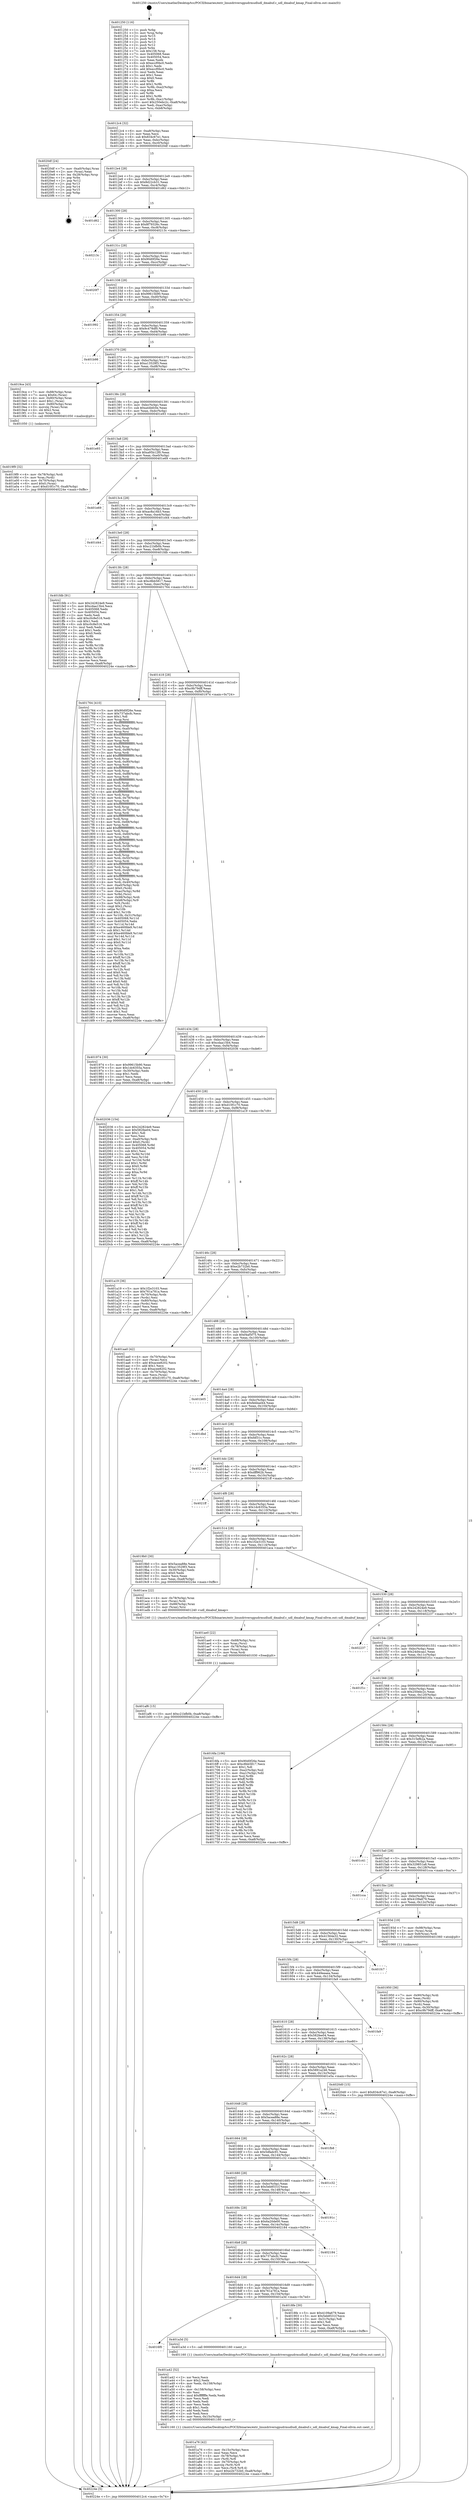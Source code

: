 digraph "0x401250" {
  label = "0x401250 (/mnt/c/Users/mathe/Desktop/tcc/POCII/binaries/extr_linuxdriversgpudrmudludl_dmabuf.c_udl_dmabuf_kmap_Final-ollvm.out::main(0))"
  labelloc = "t"
  node[shape=record]

  Entry [label="",width=0.3,height=0.3,shape=circle,fillcolor=black,style=filled]
  "0x4012c4" [label="{
     0x4012c4 [32]\l
     | [instrs]\l
     &nbsp;&nbsp;0x4012c4 \<+6\>: mov -0xa8(%rbp),%eax\l
     &nbsp;&nbsp;0x4012ca \<+2\>: mov %eax,%ecx\l
     &nbsp;&nbsp;0x4012cc \<+6\>: sub $0x834c67e1,%ecx\l
     &nbsp;&nbsp;0x4012d2 \<+6\>: mov %eax,-0xbc(%rbp)\l
     &nbsp;&nbsp;0x4012d8 \<+6\>: mov %ecx,-0xc0(%rbp)\l
     &nbsp;&nbsp;0x4012de \<+6\>: je 00000000004020df \<main+0xe8f\>\l
  }"]
  "0x4020df" [label="{
     0x4020df [24]\l
     | [instrs]\l
     &nbsp;&nbsp;0x4020df \<+7\>: mov -0xa0(%rbp),%rax\l
     &nbsp;&nbsp;0x4020e6 \<+2\>: mov (%rax),%eax\l
     &nbsp;&nbsp;0x4020e8 \<+4\>: lea -0x28(%rbp),%rsp\l
     &nbsp;&nbsp;0x4020ec \<+1\>: pop %rbx\l
     &nbsp;&nbsp;0x4020ed \<+2\>: pop %r12\l
     &nbsp;&nbsp;0x4020ef \<+2\>: pop %r13\l
     &nbsp;&nbsp;0x4020f1 \<+2\>: pop %r14\l
     &nbsp;&nbsp;0x4020f3 \<+2\>: pop %r15\l
     &nbsp;&nbsp;0x4020f5 \<+1\>: pop %rbp\l
     &nbsp;&nbsp;0x4020f6 \<+1\>: ret\l
  }"]
  "0x4012e4" [label="{
     0x4012e4 [28]\l
     | [instrs]\l
     &nbsp;&nbsp;0x4012e4 \<+5\>: jmp 00000000004012e9 \<main+0x99\>\l
     &nbsp;&nbsp;0x4012e9 \<+6\>: mov -0xbc(%rbp),%eax\l
     &nbsp;&nbsp;0x4012ef \<+5\>: sub $0x8d22cb31,%eax\l
     &nbsp;&nbsp;0x4012f4 \<+6\>: mov %eax,-0xc4(%rbp)\l
     &nbsp;&nbsp;0x4012fa \<+6\>: je 0000000000401d62 \<main+0xb12\>\l
  }"]
  Exit [label="",width=0.3,height=0.3,shape=circle,fillcolor=black,style=filled,peripheries=2]
  "0x401d62" [label="{
     0x401d62\l
  }", style=dashed]
  "0x401300" [label="{
     0x401300 [28]\l
     | [instrs]\l
     &nbsp;&nbsp;0x401300 \<+5\>: jmp 0000000000401305 \<main+0xb5\>\l
     &nbsp;&nbsp;0x401305 \<+6\>: mov -0xbc(%rbp),%eax\l
     &nbsp;&nbsp;0x40130b \<+5\>: sub $0x8f79326c,%eax\l
     &nbsp;&nbsp;0x401310 \<+6\>: mov %eax,-0xc8(%rbp)\l
     &nbsp;&nbsp;0x401316 \<+6\>: je 000000000040213c \<main+0xeec\>\l
  }"]
  "0x401af6" [label="{
     0x401af6 [15]\l
     | [instrs]\l
     &nbsp;&nbsp;0x401af6 \<+10\>: movl $0xc21bfb0b,-0xa8(%rbp)\l
     &nbsp;&nbsp;0x401b00 \<+5\>: jmp 000000000040224e \<main+0xffe\>\l
  }"]
  "0x40213c" [label="{
     0x40213c\l
  }", style=dashed]
  "0x40131c" [label="{
     0x40131c [28]\l
     | [instrs]\l
     &nbsp;&nbsp;0x40131c \<+5\>: jmp 0000000000401321 \<main+0xd1\>\l
     &nbsp;&nbsp;0x401321 \<+6\>: mov -0xbc(%rbp),%eax\l
     &nbsp;&nbsp;0x401327 \<+5\>: sub $0x90d0f26e,%eax\l
     &nbsp;&nbsp;0x40132c \<+6\>: mov %eax,-0xcc(%rbp)\l
     &nbsp;&nbsp;0x401332 \<+6\>: je 00000000004020f7 \<main+0xea7\>\l
  }"]
  "0x401ae0" [label="{
     0x401ae0 [22]\l
     | [instrs]\l
     &nbsp;&nbsp;0x401ae0 \<+4\>: mov -0x68(%rbp),%rsi\l
     &nbsp;&nbsp;0x401ae4 \<+3\>: mov %rax,(%rsi)\l
     &nbsp;&nbsp;0x401ae7 \<+4\>: mov -0x78(%rbp),%rax\l
     &nbsp;&nbsp;0x401aeb \<+3\>: mov (%rax),%rax\l
     &nbsp;&nbsp;0x401aee \<+3\>: mov %rax,%rdi\l
     &nbsp;&nbsp;0x401af1 \<+5\>: call 0000000000401030 \<free@plt\>\l
     | [calls]\l
     &nbsp;&nbsp;0x401030 \{1\} (unknown)\l
  }"]
  "0x4020f7" [label="{
     0x4020f7\l
  }", style=dashed]
  "0x401338" [label="{
     0x401338 [28]\l
     | [instrs]\l
     &nbsp;&nbsp;0x401338 \<+5\>: jmp 000000000040133d \<main+0xed\>\l
     &nbsp;&nbsp;0x40133d \<+6\>: mov -0xbc(%rbp),%eax\l
     &nbsp;&nbsp;0x401343 \<+5\>: sub $0x99615b90,%eax\l
     &nbsp;&nbsp;0x401348 \<+6\>: mov %eax,-0xd0(%rbp)\l
     &nbsp;&nbsp;0x40134e \<+6\>: je 0000000000401992 \<main+0x742\>\l
  }"]
  "0x401a76" [label="{
     0x401a76 [42]\l
     | [instrs]\l
     &nbsp;&nbsp;0x401a76 \<+6\>: mov -0x15c(%rbp),%ecx\l
     &nbsp;&nbsp;0x401a7c \<+3\>: imul %eax,%ecx\l
     &nbsp;&nbsp;0x401a7f \<+4\>: mov -0x78(%rbp),%r8\l
     &nbsp;&nbsp;0x401a83 \<+3\>: mov (%r8),%r8\l
     &nbsp;&nbsp;0x401a86 \<+4\>: mov -0x70(%rbp),%r9\l
     &nbsp;&nbsp;0x401a8a \<+3\>: movslq (%r9),%r9\l
     &nbsp;&nbsp;0x401a8d \<+4\>: mov %ecx,(%r8,%r9,4)\l
     &nbsp;&nbsp;0x401a91 \<+10\>: movl $0xe2b732b0,-0xa8(%rbp)\l
     &nbsp;&nbsp;0x401a9b \<+5\>: jmp 000000000040224e \<main+0xffe\>\l
  }"]
  "0x401992" [label="{
     0x401992\l
  }", style=dashed]
  "0x401354" [label="{
     0x401354 [28]\l
     | [instrs]\l
     &nbsp;&nbsp;0x401354 \<+5\>: jmp 0000000000401359 \<main+0x109\>\l
     &nbsp;&nbsp;0x401359 \<+6\>: mov -0xbc(%rbp),%eax\l
     &nbsp;&nbsp;0x40135f \<+5\>: sub $0x9c478df0,%eax\l
     &nbsp;&nbsp;0x401364 \<+6\>: mov %eax,-0xd4(%rbp)\l
     &nbsp;&nbsp;0x40136a \<+6\>: je 0000000000401b98 \<main+0x948\>\l
  }"]
  "0x401a42" [label="{
     0x401a42 [52]\l
     | [instrs]\l
     &nbsp;&nbsp;0x401a42 \<+2\>: xor %ecx,%ecx\l
     &nbsp;&nbsp;0x401a44 \<+5\>: mov $0x2,%edx\l
     &nbsp;&nbsp;0x401a49 \<+6\>: mov %edx,-0x158(%rbp)\l
     &nbsp;&nbsp;0x401a4f \<+1\>: cltd\l
     &nbsp;&nbsp;0x401a50 \<+6\>: mov -0x158(%rbp),%esi\l
     &nbsp;&nbsp;0x401a56 \<+2\>: idiv %esi\l
     &nbsp;&nbsp;0x401a58 \<+6\>: imul $0xfffffffe,%edx,%edx\l
     &nbsp;&nbsp;0x401a5e \<+2\>: mov %ecx,%edi\l
     &nbsp;&nbsp;0x401a60 \<+2\>: sub %edx,%edi\l
     &nbsp;&nbsp;0x401a62 \<+2\>: mov %ecx,%edx\l
     &nbsp;&nbsp;0x401a64 \<+3\>: sub $0x1,%edx\l
     &nbsp;&nbsp;0x401a67 \<+2\>: add %edx,%edi\l
     &nbsp;&nbsp;0x401a69 \<+2\>: sub %edi,%ecx\l
     &nbsp;&nbsp;0x401a6b \<+6\>: mov %ecx,-0x15c(%rbp)\l
     &nbsp;&nbsp;0x401a71 \<+5\>: call 0000000000401160 \<next_i\>\l
     | [calls]\l
     &nbsp;&nbsp;0x401160 \{1\} (/mnt/c/Users/mathe/Desktop/tcc/POCII/binaries/extr_linuxdriversgpudrmudludl_dmabuf.c_udl_dmabuf_kmap_Final-ollvm.out::next_i)\l
  }"]
  "0x401b98" [label="{
     0x401b98\l
  }", style=dashed]
  "0x401370" [label="{
     0x401370 [28]\l
     | [instrs]\l
     &nbsp;&nbsp;0x401370 \<+5\>: jmp 0000000000401375 \<main+0x125\>\l
     &nbsp;&nbsp;0x401375 \<+6\>: mov -0xbc(%rbp),%eax\l
     &nbsp;&nbsp;0x40137b \<+5\>: sub $0xa13529f3,%eax\l
     &nbsp;&nbsp;0x401380 \<+6\>: mov %eax,-0xd8(%rbp)\l
     &nbsp;&nbsp;0x401386 \<+6\>: je 00000000004019ce \<main+0x77e\>\l
  }"]
  "0x4016f0" [label="{
     0x4016f0\l
  }", style=dashed]
  "0x4019ce" [label="{
     0x4019ce [43]\l
     | [instrs]\l
     &nbsp;&nbsp;0x4019ce \<+7\>: mov -0x88(%rbp),%rax\l
     &nbsp;&nbsp;0x4019d5 \<+7\>: movq $0x64,(%rax)\l
     &nbsp;&nbsp;0x4019dc \<+4\>: mov -0x80(%rbp),%rax\l
     &nbsp;&nbsp;0x4019e0 \<+6\>: movl $0x1,(%rax)\l
     &nbsp;&nbsp;0x4019e6 \<+4\>: mov -0x80(%rbp),%rax\l
     &nbsp;&nbsp;0x4019ea \<+3\>: movslq (%rax),%rax\l
     &nbsp;&nbsp;0x4019ed \<+4\>: shl $0x2,%rax\l
     &nbsp;&nbsp;0x4019f1 \<+3\>: mov %rax,%rdi\l
     &nbsp;&nbsp;0x4019f4 \<+5\>: call 0000000000401050 \<malloc@plt\>\l
     | [calls]\l
     &nbsp;&nbsp;0x401050 \{1\} (unknown)\l
  }"]
  "0x40138c" [label="{
     0x40138c [28]\l
     | [instrs]\l
     &nbsp;&nbsp;0x40138c \<+5\>: jmp 0000000000401391 \<main+0x141\>\l
     &nbsp;&nbsp;0x401391 \<+6\>: mov -0xbc(%rbp),%eax\l
     &nbsp;&nbsp;0x401397 \<+5\>: sub $0xa44bfc0e,%eax\l
     &nbsp;&nbsp;0x40139c \<+6\>: mov %eax,-0xdc(%rbp)\l
     &nbsp;&nbsp;0x4013a2 \<+6\>: je 0000000000401e93 \<main+0xc43\>\l
  }"]
  "0x401a3d" [label="{
     0x401a3d [5]\l
     | [instrs]\l
     &nbsp;&nbsp;0x401a3d \<+5\>: call 0000000000401160 \<next_i\>\l
     | [calls]\l
     &nbsp;&nbsp;0x401160 \{1\} (/mnt/c/Users/mathe/Desktop/tcc/POCII/binaries/extr_linuxdriversgpudrmudludl_dmabuf.c_udl_dmabuf_kmap_Final-ollvm.out::next_i)\l
  }"]
  "0x401e93" [label="{
     0x401e93\l
  }", style=dashed]
  "0x4013a8" [label="{
     0x4013a8 [28]\l
     | [instrs]\l
     &nbsp;&nbsp;0x4013a8 \<+5\>: jmp 00000000004013ad \<main+0x15d\>\l
     &nbsp;&nbsp;0x4013ad \<+6\>: mov -0xbc(%rbp),%eax\l
     &nbsp;&nbsp;0x4013b3 \<+5\>: sub $0xa95b12f0,%eax\l
     &nbsp;&nbsp;0x4013b8 \<+6\>: mov %eax,-0xe0(%rbp)\l
     &nbsp;&nbsp;0x4013be \<+6\>: je 0000000000401e69 \<main+0xc19\>\l
  }"]
  "0x4019f9" [label="{
     0x4019f9 [32]\l
     | [instrs]\l
     &nbsp;&nbsp;0x4019f9 \<+4\>: mov -0x78(%rbp),%rdi\l
     &nbsp;&nbsp;0x4019fd \<+3\>: mov %rax,(%rdi)\l
     &nbsp;&nbsp;0x401a00 \<+4\>: mov -0x70(%rbp),%rax\l
     &nbsp;&nbsp;0x401a04 \<+6\>: movl $0x0,(%rax)\l
     &nbsp;&nbsp;0x401a0a \<+10\>: movl $0xd10f1c70,-0xa8(%rbp)\l
     &nbsp;&nbsp;0x401a14 \<+5\>: jmp 000000000040224e \<main+0xffe\>\l
  }"]
  "0x401e69" [label="{
     0x401e69\l
  }", style=dashed]
  "0x4013c4" [label="{
     0x4013c4 [28]\l
     | [instrs]\l
     &nbsp;&nbsp;0x4013c4 \<+5\>: jmp 00000000004013c9 \<main+0x179\>\l
     &nbsp;&nbsp;0x4013c9 \<+6\>: mov -0xbc(%rbp),%eax\l
     &nbsp;&nbsp;0x4013cf \<+5\>: sub $0xac8a16b3,%eax\l
     &nbsp;&nbsp;0x4013d4 \<+6\>: mov %eax,-0xe4(%rbp)\l
     &nbsp;&nbsp;0x4013da \<+6\>: je 0000000000401d44 \<main+0xaf4\>\l
  }"]
  "0x401950" [label="{
     0x401950 [36]\l
     | [instrs]\l
     &nbsp;&nbsp;0x401950 \<+7\>: mov -0x90(%rbp),%rdi\l
     &nbsp;&nbsp;0x401957 \<+2\>: mov %eax,(%rdi)\l
     &nbsp;&nbsp;0x401959 \<+7\>: mov -0x90(%rbp),%rdi\l
     &nbsp;&nbsp;0x401960 \<+2\>: mov (%rdi),%eax\l
     &nbsp;&nbsp;0x401962 \<+3\>: mov %eax,-0x30(%rbp)\l
     &nbsp;&nbsp;0x401965 \<+10\>: movl $0xc9b79dff,-0xa8(%rbp)\l
     &nbsp;&nbsp;0x40196f \<+5\>: jmp 000000000040224e \<main+0xffe\>\l
  }"]
  "0x401d44" [label="{
     0x401d44\l
  }", style=dashed]
  "0x4013e0" [label="{
     0x4013e0 [28]\l
     | [instrs]\l
     &nbsp;&nbsp;0x4013e0 \<+5\>: jmp 00000000004013e5 \<main+0x195\>\l
     &nbsp;&nbsp;0x4013e5 \<+6\>: mov -0xbc(%rbp),%eax\l
     &nbsp;&nbsp;0x4013eb \<+5\>: sub $0xc21bfb0b,%eax\l
     &nbsp;&nbsp;0x4013f0 \<+6\>: mov %eax,-0xe8(%rbp)\l
     &nbsp;&nbsp;0x4013f6 \<+6\>: je 0000000000401fdb \<main+0xd8b\>\l
  }"]
  "0x4016d4" [label="{
     0x4016d4 [28]\l
     | [instrs]\l
     &nbsp;&nbsp;0x4016d4 \<+5\>: jmp 00000000004016d9 \<main+0x489\>\l
     &nbsp;&nbsp;0x4016d9 \<+6\>: mov -0xbc(%rbp),%eax\l
     &nbsp;&nbsp;0x4016df \<+5\>: sub $0x761a781a,%eax\l
     &nbsp;&nbsp;0x4016e4 \<+6\>: mov %eax,-0x154(%rbp)\l
     &nbsp;&nbsp;0x4016ea \<+6\>: je 0000000000401a3d \<main+0x7ed\>\l
  }"]
  "0x401fdb" [label="{
     0x401fdb [91]\l
     | [instrs]\l
     &nbsp;&nbsp;0x401fdb \<+5\>: mov $0x242824e9,%eax\l
     &nbsp;&nbsp;0x401fe0 \<+5\>: mov $0xcdaa15b4,%ecx\l
     &nbsp;&nbsp;0x401fe5 \<+7\>: mov 0x405068,%edx\l
     &nbsp;&nbsp;0x401fec \<+7\>: mov 0x405054,%esi\l
     &nbsp;&nbsp;0x401ff3 \<+2\>: mov %edx,%edi\l
     &nbsp;&nbsp;0x401ff5 \<+6\>: add $0xc0c8e516,%edi\l
     &nbsp;&nbsp;0x401ffb \<+3\>: sub $0x1,%edi\l
     &nbsp;&nbsp;0x401ffe \<+6\>: sub $0xc0c8e516,%edi\l
     &nbsp;&nbsp;0x402004 \<+3\>: imul %edi,%edx\l
     &nbsp;&nbsp;0x402007 \<+3\>: and $0x1,%edx\l
     &nbsp;&nbsp;0x40200a \<+3\>: cmp $0x0,%edx\l
     &nbsp;&nbsp;0x40200d \<+4\>: sete %r8b\l
     &nbsp;&nbsp;0x402011 \<+3\>: cmp $0xa,%esi\l
     &nbsp;&nbsp;0x402014 \<+4\>: setl %r9b\l
     &nbsp;&nbsp;0x402018 \<+3\>: mov %r8b,%r10b\l
     &nbsp;&nbsp;0x40201b \<+3\>: and %r9b,%r10b\l
     &nbsp;&nbsp;0x40201e \<+3\>: xor %r9b,%r8b\l
     &nbsp;&nbsp;0x402021 \<+3\>: or %r8b,%r10b\l
     &nbsp;&nbsp;0x402024 \<+4\>: test $0x1,%r10b\l
     &nbsp;&nbsp;0x402028 \<+3\>: cmovne %ecx,%eax\l
     &nbsp;&nbsp;0x40202b \<+6\>: mov %eax,-0xa8(%rbp)\l
     &nbsp;&nbsp;0x402031 \<+5\>: jmp 000000000040224e \<main+0xffe\>\l
  }"]
  "0x4013fc" [label="{
     0x4013fc [28]\l
     | [instrs]\l
     &nbsp;&nbsp;0x4013fc \<+5\>: jmp 0000000000401401 \<main+0x1b1\>\l
     &nbsp;&nbsp;0x401401 \<+6\>: mov -0xbc(%rbp),%eax\l
     &nbsp;&nbsp;0x401407 \<+5\>: sub $0xc8bb5817,%eax\l
     &nbsp;&nbsp;0x40140c \<+6\>: mov %eax,-0xec(%rbp)\l
     &nbsp;&nbsp;0x401412 \<+6\>: je 0000000000401764 \<main+0x514\>\l
  }"]
  "0x4018fe" [label="{
     0x4018fe [30]\l
     | [instrs]\l
     &nbsp;&nbsp;0x4018fe \<+5\>: mov $0x4109a679,%eax\l
     &nbsp;&nbsp;0x401903 \<+5\>: mov $0x5eb8531f,%ecx\l
     &nbsp;&nbsp;0x401908 \<+3\>: mov -0x31(%rbp),%dl\l
     &nbsp;&nbsp;0x40190b \<+3\>: test $0x1,%dl\l
     &nbsp;&nbsp;0x40190e \<+3\>: cmovne %ecx,%eax\l
     &nbsp;&nbsp;0x401911 \<+6\>: mov %eax,-0xa8(%rbp)\l
     &nbsp;&nbsp;0x401917 \<+5\>: jmp 000000000040224e \<main+0xffe\>\l
  }"]
  "0x401764" [label="{
     0x401764 [410]\l
     | [instrs]\l
     &nbsp;&nbsp;0x401764 \<+5\>: mov $0x90d0f26e,%eax\l
     &nbsp;&nbsp;0x401769 \<+5\>: mov $0x737abcfc,%ecx\l
     &nbsp;&nbsp;0x40176e \<+2\>: mov $0x1,%dl\l
     &nbsp;&nbsp;0x401770 \<+3\>: mov %rsp,%rsi\l
     &nbsp;&nbsp;0x401773 \<+4\>: add $0xfffffffffffffff0,%rsi\l
     &nbsp;&nbsp;0x401777 \<+3\>: mov %rsi,%rsp\l
     &nbsp;&nbsp;0x40177a \<+7\>: mov %rsi,-0xa0(%rbp)\l
     &nbsp;&nbsp;0x401781 \<+3\>: mov %rsp,%rsi\l
     &nbsp;&nbsp;0x401784 \<+4\>: add $0xfffffffffffffff0,%rsi\l
     &nbsp;&nbsp;0x401788 \<+3\>: mov %rsi,%rsp\l
     &nbsp;&nbsp;0x40178b \<+3\>: mov %rsp,%rdi\l
     &nbsp;&nbsp;0x40178e \<+4\>: add $0xfffffffffffffff0,%rdi\l
     &nbsp;&nbsp;0x401792 \<+3\>: mov %rdi,%rsp\l
     &nbsp;&nbsp;0x401795 \<+7\>: mov %rdi,-0x98(%rbp)\l
     &nbsp;&nbsp;0x40179c \<+3\>: mov %rsp,%rdi\l
     &nbsp;&nbsp;0x40179f \<+4\>: add $0xfffffffffffffff0,%rdi\l
     &nbsp;&nbsp;0x4017a3 \<+3\>: mov %rdi,%rsp\l
     &nbsp;&nbsp;0x4017a6 \<+7\>: mov %rdi,-0x90(%rbp)\l
     &nbsp;&nbsp;0x4017ad \<+3\>: mov %rsp,%rdi\l
     &nbsp;&nbsp;0x4017b0 \<+4\>: add $0xfffffffffffffff0,%rdi\l
     &nbsp;&nbsp;0x4017b4 \<+3\>: mov %rdi,%rsp\l
     &nbsp;&nbsp;0x4017b7 \<+7\>: mov %rdi,-0x88(%rbp)\l
     &nbsp;&nbsp;0x4017be \<+3\>: mov %rsp,%rdi\l
     &nbsp;&nbsp;0x4017c1 \<+4\>: add $0xfffffffffffffff0,%rdi\l
     &nbsp;&nbsp;0x4017c5 \<+3\>: mov %rdi,%rsp\l
     &nbsp;&nbsp;0x4017c8 \<+4\>: mov %rdi,-0x80(%rbp)\l
     &nbsp;&nbsp;0x4017cc \<+3\>: mov %rsp,%rdi\l
     &nbsp;&nbsp;0x4017cf \<+4\>: add $0xfffffffffffffff0,%rdi\l
     &nbsp;&nbsp;0x4017d3 \<+3\>: mov %rdi,%rsp\l
     &nbsp;&nbsp;0x4017d6 \<+4\>: mov %rdi,-0x78(%rbp)\l
     &nbsp;&nbsp;0x4017da \<+3\>: mov %rsp,%rdi\l
     &nbsp;&nbsp;0x4017dd \<+4\>: add $0xfffffffffffffff0,%rdi\l
     &nbsp;&nbsp;0x4017e1 \<+3\>: mov %rdi,%rsp\l
     &nbsp;&nbsp;0x4017e4 \<+4\>: mov %rdi,-0x70(%rbp)\l
     &nbsp;&nbsp;0x4017e8 \<+3\>: mov %rsp,%rdi\l
     &nbsp;&nbsp;0x4017eb \<+4\>: add $0xfffffffffffffff0,%rdi\l
     &nbsp;&nbsp;0x4017ef \<+3\>: mov %rdi,%rsp\l
     &nbsp;&nbsp;0x4017f2 \<+4\>: mov %rdi,-0x68(%rbp)\l
     &nbsp;&nbsp;0x4017f6 \<+3\>: mov %rsp,%rdi\l
     &nbsp;&nbsp;0x4017f9 \<+4\>: add $0xfffffffffffffff0,%rdi\l
     &nbsp;&nbsp;0x4017fd \<+3\>: mov %rdi,%rsp\l
     &nbsp;&nbsp;0x401800 \<+4\>: mov %rdi,-0x60(%rbp)\l
     &nbsp;&nbsp;0x401804 \<+3\>: mov %rsp,%rdi\l
     &nbsp;&nbsp;0x401807 \<+4\>: add $0xfffffffffffffff0,%rdi\l
     &nbsp;&nbsp;0x40180b \<+3\>: mov %rdi,%rsp\l
     &nbsp;&nbsp;0x40180e \<+4\>: mov %rdi,-0x58(%rbp)\l
     &nbsp;&nbsp;0x401812 \<+3\>: mov %rsp,%rdi\l
     &nbsp;&nbsp;0x401815 \<+4\>: add $0xfffffffffffffff0,%rdi\l
     &nbsp;&nbsp;0x401819 \<+3\>: mov %rdi,%rsp\l
     &nbsp;&nbsp;0x40181c \<+4\>: mov %rdi,-0x50(%rbp)\l
     &nbsp;&nbsp;0x401820 \<+3\>: mov %rsp,%rdi\l
     &nbsp;&nbsp;0x401823 \<+4\>: add $0xfffffffffffffff0,%rdi\l
     &nbsp;&nbsp;0x401827 \<+3\>: mov %rdi,%rsp\l
     &nbsp;&nbsp;0x40182a \<+4\>: mov %rdi,-0x48(%rbp)\l
     &nbsp;&nbsp;0x40182e \<+3\>: mov %rsp,%rdi\l
     &nbsp;&nbsp;0x401831 \<+4\>: add $0xfffffffffffffff0,%rdi\l
     &nbsp;&nbsp;0x401835 \<+3\>: mov %rdi,%rsp\l
     &nbsp;&nbsp;0x401838 \<+4\>: mov %rdi,-0x40(%rbp)\l
     &nbsp;&nbsp;0x40183c \<+7\>: mov -0xa0(%rbp),%rdi\l
     &nbsp;&nbsp;0x401843 \<+6\>: movl $0x0,(%rdi)\l
     &nbsp;&nbsp;0x401849 \<+7\>: mov -0xac(%rbp),%r8d\l
     &nbsp;&nbsp;0x401850 \<+3\>: mov %r8d,(%rsi)\l
     &nbsp;&nbsp;0x401853 \<+7\>: mov -0x98(%rbp),%rdi\l
     &nbsp;&nbsp;0x40185a \<+7\>: mov -0xb8(%rbp),%r9\l
     &nbsp;&nbsp;0x401861 \<+3\>: mov %r9,(%rdi)\l
     &nbsp;&nbsp;0x401864 \<+3\>: cmpl $0x2,(%rsi)\l
     &nbsp;&nbsp;0x401867 \<+4\>: setne %r10b\l
     &nbsp;&nbsp;0x40186b \<+4\>: and $0x1,%r10b\l
     &nbsp;&nbsp;0x40186f \<+4\>: mov %r10b,-0x31(%rbp)\l
     &nbsp;&nbsp;0x401873 \<+8\>: mov 0x405068,%r11d\l
     &nbsp;&nbsp;0x40187b \<+7\>: mov 0x405054,%ebx\l
     &nbsp;&nbsp;0x401882 \<+3\>: mov %r11d,%r14d\l
     &nbsp;&nbsp;0x401885 \<+7\>: sub $0xe460fde9,%r14d\l
     &nbsp;&nbsp;0x40188c \<+4\>: sub $0x1,%r14d\l
     &nbsp;&nbsp;0x401890 \<+7\>: add $0xe460fde9,%r14d\l
     &nbsp;&nbsp;0x401897 \<+4\>: imul %r14d,%r11d\l
     &nbsp;&nbsp;0x40189b \<+4\>: and $0x1,%r11d\l
     &nbsp;&nbsp;0x40189f \<+4\>: cmp $0x0,%r11d\l
     &nbsp;&nbsp;0x4018a3 \<+4\>: sete %r10b\l
     &nbsp;&nbsp;0x4018a7 \<+3\>: cmp $0xa,%ebx\l
     &nbsp;&nbsp;0x4018aa \<+4\>: setl %r15b\l
     &nbsp;&nbsp;0x4018ae \<+3\>: mov %r10b,%r12b\l
     &nbsp;&nbsp;0x4018b1 \<+4\>: xor $0xff,%r12b\l
     &nbsp;&nbsp;0x4018b5 \<+3\>: mov %r15b,%r13b\l
     &nbsp;&nbsp;0x4018b8 \<+4\>: xor $0xff,%r13b\l
     &nbsp;&nbsp;0x4018bc \<+3\>: xor $0x0,%dl\l
     &nbsp;&nbsp;0x4018bf \<+3\>: mov %r12b,%sil\l
     &nbsp;&nbsp;0x4018c2 \<+4\>: and $0x0,%sil\l
     &nbsp;&nbsp;0x4018c6 \<+3\>: and %dl,%r10b\l
     &nbsp;&nbsp;0x4018c9 \<+3\>: mov %r13b,%dil\l
     &nbsp;&nbsp;0x4018cc \<+4\>: and $0x0,%dil\l
     &nbsp;&nbsp;0x4018d0 \<+3\>: and %dl,%r15b\l
     &nbsp;&nbsp;0x4018d3 \<+3\>: or %r10b,%sil\l
     &nbsp;&nbsp;0x4018d6 \<+3\>: or %r15b,%dil\l
     &nbsp;&nbsp;0x4018d9 \<+3\>: xor %dil,%sil\l
     &nbsp;&nbsp;0x4018dc \<+3\>: or %r13b,%r12b\l
     &nbsp;&nbsp;0x4018df \<+4\>: xor $0xff,%r12b\l
     &nbsp;&nbsp;0x4018e3 \<+3\>: or $0x0,%dl\l
     &nbsp;&nbsp;0x4018e6 \<+3\>: and %dl,%r12b\l
     &nbsp;&nbsp;0x4018e9 \<+3\>: or %r12b,%sil\l
     &nbsp;&nbsp;0x4018ec \<+4\>: test $0x1,%sil\l
     &nbsp;&nbsp;0x4018f0 \<+3\>: cmovne %ecx,%eax\l
     &nbsp;&nbsp;0x4018f3 \<+6\>: mov %eax,-0xa8(%rbp)\l
     &nbsp;&nbsp;0x4018f9 \<+5\>: jmp 000000000040224e \<main+0xffe\>\l
  }"]
  "0x401418" [label="{
     0x401418 [28]\l
     | [instrs]\l
     &nbsp;&nbsp;0x401418 \<+5\>: jmp 000000000040141d \<main+0x1cd\>\l
     &nbsp;&nbsp;0x40141d \<+6\>: mov -0xbc(%rbp),%eax\l
     &nbsp;&nbsp;0x401423 \<+5\>: sub $0xc9b79dff,%eax\l
     &nbsp;&nbsp;0x401428 \<+6\>: mov %eax,-0xf0(%rbp)\l
     &nbsp;&nbsp;0x40142e \<+6\>: je 0000000000401974 \<main+0x724\>\l
  }"]
  "0x4016b8" [label="{
     0x4016b8 [28]\l
     | [instrs]\l
     &nbsp;&nbsp;0x4016b8 \<+5\>: jmp 00000000004016bd \<main+0x46d\>\l
     &nbsp;&nbsp;0x4016bd \<+6\>: mov -0xbc(%rbp),%eax\l
     &nbsp;&nbsp;0x4016c3 \<+5\>: sub $0x737abcfc,%eax\l
     &nbsp;&nbsp;0x4016c8 \<+6\>: mov %eax,-0x150(%rbp)\l
     &nbsp;&nbsp;0x4016ce \<+6\>: je 00000000004018fe \<main+0x6ae\>\l
  }"]
  "0x401974" [label="{
     0x401974 [30]\l
     | [instrs]\l
     &nbsp;&nbsp;0x401974 \<+5\>: mov $0x99615b90,%eax\l
     &nbsp;&nbsp;0x401979 \<+5\>: mov $0x1dc6355a,%ecx\l
     &nbsp;&nbsp;0x40197e \<+3\>: mov -0x30(%rbp),%edx\l
     &nbsp;&nbsp;0x401981 \<+3\>: cmp $0x1,%edx\l
     &nbsp;&nbsp;0x401984 \<+3\>: cmovl %ecx,%eax\l
     &nbsp;&nbsp;0x401987 \<+6\>: mov %eax,-0xa8(%rbp)\l
     &nbsp;&nbsp;0x40198d \<+5\>: jmp 000000000040224e \<main+0xffe\>\l
  }"]
  "0x401434" [label="{
     0x401434 [28]\l
     | [instrs]\l
     &nbsp;&nbsp;0x401434 \<+5\>: jmp 0000000000401439 \<main+0x1e9\>\l
     &nbsp;&nbsp;0x401439 \<+6\>: mov -0xbc(%rbp),%eax\l
     &nbsp;&nbsp;0x40143f \<+5\>: sub $0xcdaa15b4,%eax\l
     &nbsp;&nbsp;0x401444 \<+6\>: mov %eax,-0xf4(%rbp)\l
     &nbsp;&nbsp;0x40144a \<+6\>: je 0000000000402036 \<main+0xde6\>\l
  }"]
  "0x402184" [label="{
     0x402184\l
  }", style=dashed]
  "0x402036" [label="{
     0x402036 [154]\l
     | [instrs]\l
     &nbsp;&nbsp;0x402036 \<+5\>: mov $0x242824e9,%eax\l
     &nbsp;&nbsp;0x40203b \<+5\>: mov $0x582fee04,%ecx\l
     &nbsp;&nbsp;0x402040 \<+2\>: mov $0x1,%dl\l
     &nbsp;&nbsp;0x402042 \<+2\>: xor %esi,%esi\l
     &nbsp;&nbsp;0x402044 \<+7\>: mov -0xa0(%rbp),%rdi\l
     &nbsp;&nbsp;0x40204b \<+6\>: movl $0x0,(%rdi)\l
     &nbsp;&nbsp;0x402051 \<+8\>: mov 0x405068,%r8d\l
     &nbsp;&nbsp;0x402059 \<+8\>: mov 0x405054,%r9d\l
     &nbsp;&nbsp;0x402061 \<+3\>: sub $0x1,%esi\l
     &nbsp;&nbsp;0x402064 \<+3\>: mov %r8d,%r10d\l
     &nbsp;&nbsp;0x402067 \<+3\>: add %esi,%r10d\l
     &nbsp;&nbsp;0x40206a \<+4\>: imul %r10d,%r8d\l
     &nbsp;&nbsp;0x40206e \<+4\>: and $0x1,%r8d\l
     &nbsp;&nbsp;0x402072 \<+4\>: cmp $0x0,%r8d\l
     &nbsp;&nbsp;0x402076 \<+4\>: sete %r11b\l
     &nbsp;&nbsp;0x40207a \<+4\>: cmp $0xa,%r9d\l
     &nbsp;&nbsp;0x40207e \<+3\>: setl %bl\l
     &nbsp;&nbsp;0x402081 \<+3\>: mov %r11b,%r14b\l
     &nbsp;&nbsp;0x402084 \<+4\>: xor $0xff,%r14b\l
     &nbsp;&nbsp;0x402088 \<+3\>: mov %bl,%r15b\l
     &nbsp;&nbsp;0x40208b \<+4\>: xor $0xff,%r15b\l
     &nbsp;&nbsp;0x40208f \<+3\>: xor $0x1,%dl\l
     &nbsp;&nbsp;0x402092 \<+3\>: mov %r14b,%r12b\l
     &nbsp;&nbsp;0x402095 \<+4\>: and $0xff,%r12b\l
     &nbsp;&nbsp;0x402099 \<+3\>: and %dl,%r11b\l
     &nbsp;&nbsp;0x40209c \<+3\>: mov %r15b,%r13b\l
     &nbsp;&nbsp;0x40209f \<+4\>: and $0xff,%r13b\l
     &nbsp;&nbsp;0x4020a3 \<+2\>: and %dl,%bl\l
     &nbsp;&nbsp;0x4020a5 \<+3\>: or %r11b,%r12b\l
     &nbsp;&nbsp;0x4020a8 \<+3\>: or %bl,%r13b\l
     &nbsp;&nbsp;0x4020ab \<+3\>: xor %r13b,%r12b\l
     &nbsp;&nbsp;0x4020ae \<+3\>: or %r15b,%r14b\l
     &nbsp;&nbsp;0x4020b1 \<+4\>: xor $0xff,%r14b\l
     &nbsp;&nbsp;0x4020b5 \<+3\>: or $0x1,%dl\l
     &nbsp;&nbsp;0x4020b8 \<+3\>: and %dl,%r14b\l
     &nbsp;&nbsp;0x4020bb \<+3\>: or %r14b,%r12b\l
     &nbsp;&nbsp;0x4020be \<+4\>: test $0x1,%r12b\l
     &nbsp;&nbsp;0x4020c2 \<+3\>: cmovne %ecx,%eax\l
     &nbsp;&nbsp;0x4020c5 \<+6\>: mov %eax,-0xa8(%rbp)\l
     &nbsp;&nbsp;0x4020cb \<+5\>: jmp 000000000040224e \<main+0xffe\>\l
  }"]
  "0x401450" [label="{
     0x401450 [28]\l
     | [instrs]\l
     &nbsp;&nbsp;0x401450 \<+5\>: jmp 0000000000401455 \<main+0x205\>\l
     &nbsp;&nbsp;0x401455 \<+6\>: mov -0xbc(%rbp),%eax\l
     &nbsp;&nbsp;0x40145b \<+5\>: sub $0xd10f1c70,%eax\l
     &nbsp;&nbsp;0x401460 \<+6\>: mov %eax,-0xf8(%rbp)\l
     &nbsp;&nbsp;0x401466 \<+6\>: je 0000000000401a19 \<main+0x7c9\>\l
  }"]
  "0x40169c" [label="{
     0x40169c [28]\l
     | [instrs]\l
     &nbsp;&nbsp;0x40169c \<+5\>: jmp 00000000004016a1 \<main+0x451\>\l
     &nbsp;&nbsp;0x4016a1 \<+6\>: mov -0xbc(%rbp),%eax\l
     &nbsp;&nbsp;0x4016a7 \<+5\>: sub $0x6a20de00,%eax\l
     &nbsp;&nbsp;0x4016ac \<+6\>: mov %eax,-0x14c(%rbp)\l
     &nbsp;&nbsp;0x4016b2 \<+6\>: je 0000000000402184 \<main+0xf34\>\l
  }"]
  "0x401a19" [label="{
     0x401a19 [36]\l
     | [instrs]\l
     &nbsp;&nbsp;0x401a19 \<+5\>: mov $0x1f2e3103,%eax\l
     &nbsp;&nbsp;0x401a1e \<+5\>: mov $0x761a781a,%ecx\l
     &nbsp;&nbsp;0x401a23 \<+4\>: mov -0x70(%rbp),%rdx\l
     &nbsp;&nbsp;0x401a27 \<+2\>: mov (%rdx),%esi\l
     &nbsp;&nbsp;0x401a29 \<+4\>: mov -0x80(%rbp),%rdx\l
     &nbsp;&nbsp;0x401a2d \<+2\>: cmp (%rdx),%esi\l
     &nbsp;&nbsp;0x401a2f \<+3\>: cmovl %ecx,%eax\l
     &nbsp;&nbsp;0x401a32 \<+6\>: mov %eax,-0xa8(%rbp)\l
     &nbsp;&nbsp;0x401a38 \<+5\>: jmp 000000000040224e \<main+0xffe\>\l
  }"]
  "0x40146c" [label="{
     0x40146c [28]\l
     | [instrs]\l
     &nbsp;&nbsp;0x40146c \<+5\>: jmp 0000000000401471 \<main+0x221\>\l
     &nbsp;&nbsp;0x401471 \<+6\>: mov -0xbc(%rbp),%eax\l
     &nbsp;&nbsp;0x401477 \<+5\>: sub $0xe2b732b0,%eax\l
     &nbsp;&nbsp;0x40147c \<+6\>: mov %eax,-0xfc(%rbp)\l
     &nbsp;&nbsp;0x401482 \<+6\>: je 0000000000401aa0 \<main+0x850\>\l
  }"]
  "0x40191c" [label="{
     0x40191c\l
  }", style=dashed]
  "0x401aa0" [label="{
     0x401aa0 [42]\l
     | [instrs]\l
     &nbsp;&nbsp;0x401aa0 \<+4\>: mov -0x70(%rbp),%rax\l
     &nbsp;&nbsp;0x401aa4 \<+2\>: mov (%rax),%ecx\l
     &nbsp;&nbsp;0x401aa6 \<+6\>: add $0xacee8202,%ecx\l
     &nbsp;&nbsp;0x401aac \<+3\>: add $0x1,%ecx\l
     &nbsp;&nbsp;0x401aaf \<+6\>: sub $0xacee8202,%ecx\l
     &nbsp;&nbsp;0x401ab5 \<+4\>: mov -0x70(%rbp),%rax\l
     &nbsp;&nbsp;0x401ab9 \<+2\>: mov %ecx,(%rax)\l
     &nbsp;&nbsp;0x401abb \<+10\>: movl $0xd10f1c70,-0xa8(%rbp)\l
     &nbsp;&nbsp;0x401ac5 \<+5\>: jmp 000000000040224e \<main+0xffe\>\l
  }"]
  "0x401488" [label="{
     0x401488 [28]\l
     | [instrs]\l
     &nbsp;&nbsp;0x401488 \<+5\>: jmp 000000000040148d \<main+0x23d\>\l
     &nbsp;&nbsp;0x40148d \<+6\>: mov -0xbc(%rbp),%eax\l
     &nbsp;&nbsp;0x401493 \<+5\>: sub $0xf4af5f75,%eax\l
     &nbsp;&nbsp;0x401498 \<+6\>: mov %eax,-0x100(%rbp)\l
     &nbsp;&nbsp;0x40149e \<+6\>: je 0000000000401b05 \<main+0x8b5\>\l
  }"]
  "0x401680" [label="{
     0x401680 [28]\l
     | [instrs]\l
     &nbsp;&nbsp;0x401680 \<+5\>: jmp 0000000000401685 \<main+0x435\>\l
     &nbsp;&nbsp;0x401685 \<+6\>: mov -0xbc(%rbp),%eax\l
     &nbsp;&nbsp;0x40168b \<+5\>: sub $0x5eb8531f,%eax\l
     &nbsp;&nbsp;0x401690 \<+6\>: mov %eax,-0x148(%rbp)\l
     &nbsp;&nbsp;0x401696 \<+6\>: je 000000000040191c \<main+0x6cc\>\l
  }"]
  "0x401b05" [label="{
     0x401b05\l
  }", style=dashed]
  "0x4014a4" [label="{
     0x4014a4 [28]\l
     | [instrs]\l
     &nbsp;&nbsp;0x4014a4 \<+5\>: jmp 00000000004014a9 \<main+0x259\>\l
     &nbsp;&nbsp;0x4014a9 \<+6\>: mov -0xbc(%rbp),%eax\l
     &nbsp;&nbsp;0x4014af \<+5\>: sub $0xfebbad44,%eax\l
     &nbsp;&nbsp;0x4014b4 \<+6\>: mov %eax,-0x104(%rbp)\l
     &nbsp;&nbsp;0x4014ba \<+6\>: je 0000000000401dbd \<main+0xb6d\>\l
  }"]
  "0x401c32" [label="{
     0x401c32\l
  }", style=dashed]
  "0x401dbd" [label="{
     0x401dbd\l
  }", style=dashed]
  "0x4014c0" [label="{
     0x4014c0 [28]\l
     | [instrs]\l
     &nbsp;&nbsp;0x4014c0 \<+5\>: jmp 00000000004014c5 \<main+0x275\>\l
     &nbsp;&nbsp;0x4014c5 \<+6\>: mov -0xbc(%rbp),%eax\l
     &nbsp;&nbsp;0x4014cb \<+5\>: sub $0xfdf31c,%eax\l
     &nbsp;&nbsp;0x4014d0 \<+6\>: mov %eax,-0x108(%rbp)\l
     &nbsp;&nbsp;0x4014d6 \<+6\>: je 00000000004021a9 \<main+0xf59\>\l
  }"]
  "0x401664" [label="{
     0x401664 [28]\l
     | [instrs]\l
     &nbsp;&nbsp;0x401664 \<+5\>: jmp 0000000000401669 \<main+0x419\>\l
     &nbsp;&nbsp;0x401669 \<+6\>: mov -0xbc(%rbp),%eax\l
     &nbsp;&nbsp;0x40166f \<+5\>: sub $0x5dfadc91,%eax\l
     &nbsp;&nbsp;0x401674 \<+6\>: mov %eax,-0x144(%rbp)\l
     &nbsp;&nbsp;0x40167a \<+6\>: je 0000000000401c32 \<main+0x9e2\>\l
  }"]
  "0x4021a9" [label="{
     0x4021a9\l
  }", style=dashed]
  "0x4014dc" [label="{
     0x4014dc [28]\l
     | [instrs]\l
     &nbsp;&nbsp;0x4014dc \<+5\>: jmp 00000000004014e1 \<main+0x291\>\l
     &nbsp;&nbsp;0x4014e1 \<+6\>: mov -0xbc(%rbp),%eax\l
     &nbsp;&nbsp;0x4014e7 \<+5\>: sub $0xdff962b,%eax\l
     &nbsp;&nbsp;0x4014ec \<+6\>: mov %eax,-0x10c(%rbp)\l
     &nbsp;&nbsp;0x4014f2 \<+6\>: je 00000000004021ff \<main+0xfaf\>\l
  }"]
  "0x401fb8" [label="{
     0x401fb8\l
  }", style=dashed]
  "0x4021ff" [label="{
     0x4021ff\l
  }", style=dashed]
  "0x4014f8" [label="{
     0x4014f8 [28]\l
     | [instrs]\l
     &nbsp;&nbsp;0x4014f8 \<+5\>: jmp 00000000004014fd \<main+0x2ad\>\l
     &nbsp;&nbsp;0x4014fd \<+6\>: mov -0xbc(%rbp),%eax\l
     &nbsp;&nbsp;0x401503 \<+5\>: sub $0x1dc6355a,%eax\l
     &nbsp;&nbsp;0x401508 \<+6\>: mov %eax,-0x110(%rbp)\l
     &nbsp;&nbsp;0x40150e \<+6\>: je 00000000004019b0 \<main+0x760\>\l
  }"]
  "0x401648" [label="{
     0x401648 [28]\l
     | [instrs]\l
     &nbsp;&nbsp;0x401648 \<+5\>: jmp 000000000040164d \<main+0x3fd\>\l
     &nbsp;&nbsp;0x40164d \<+6\>: mov -0xbc(%rbp),%eax\l
     &nbsp;&nbsp;0x401653 \<+5\>: sub $0x5acea88e,%eax\l
     &nbsp;&nbsp;0x401658 \<+6\>: mov %eax,-0x140(%rbp)\l
     &nbsp;&nbsp;0x40165e \<+6\>: je 0000000000401fb8 \<main+0xd68\>\l
  }"]
  "0x4019b0" [label="{
     0x4019b0 [30]\l
     | [instrs]\l
     &nbsp;&nbsp;0x4019b0 \<+5\>: mov $0x5acea88e,%eax\l
     &nbsp;&nbsp;0x4019b5 \<+5\>: mov $0xa13529f3,%ecx\l
     &nbsp;&nbsp;0x4019ba \<+3\>: mov -0x30(%rbp),%edx\l
     &nbsp;&nbsp;0x4019bd \<+3\>: cmp $0x0,%edx\l
     &nbsp;&nbsp;0x4019c0 \<+3\>: cmove %ecx,%eax\l
     &nbsp;&nbsp;0x4019c3 \<+6\>: mov %eax,-0xa8(%rbp)\l
     &nbsp;&nbsp;0x4019c9 \<+5\>: jmp 000000000040224e \<main+0xffe\>\l
  }"]
  "0x401514" [label="{
     0x401514 [28]\l
     | [instrs]\l
     &nbsp;&nbsp;0x401514 \<+5\>: jmp 0000000000401519 \<main+0x2c9\>\l
     &nbsp;&nbsp;0x401519 \<+6\>: mov -0xbc(%rbp),%eax\l
     &nbsp;&nbsp;0x40151f \<+5\>: sub $0x1f2e3103,%eax\l
     &nbsp;&nbsp;0x401524 \<+6\>: mov %eax,-0x114(%rbp)\l
     &nbsp;&nbsp;0x40152a \<+6\>: je 0000000000401aca \<main+0x87a\>\l
  }"]
  "0x401e5a" [label="{
     0x401e5a\l
  }", style=dashed]
  "0x401aca" [label="{
     0x401aca [22]\l
     | [instrs]\l
     &nbsp;&nbsp;0x401aca \<+4\>: mov -0x78(%rbp),%rax\l
     &nbsp;&nbsp;0x401ace \<+3\>: mov (%rax),%rdi\l
     &nbsp;&nbsp;0x401ad1 \<+7\>: mov -0x88(%rbp),%rax\l
     &nbsp;&nbsp;0x401ad8 \<+3\>: mov (%rax),%rsi\l
     &nbsp;&nbsp;0x401adb \<+5\>: call 0000000000401240 \<udl_dmabuf_kmap\>\l
     | [calls]\l
     &nbsp;&nbsp;0x401240 \{1\} (/mnt/c/Users/mathe/Desktop/tcc/POCII/binaries/extr_linuxdriversgpudrmudludl_dmabuf.c_udl_dmabuf_kmap_Final-ollvm.out::udl_dmabuf_kmap)\l
  }"]
  "0x401530" [label="{
     0x401530 [28]\l
     | [instrs]\l
     &nbsp;&nbsp;0x401530 \<+5\>: jmp 0000000000401535 \<main+0x2e5\>\l
     &nbsp;&nbsp;0x401535 \<+6\>: mov -0xbc(%rbp),%eax\l
     &nbsp;&nbsp;0x40153b \<+5\>: sub $0x242824e9,%eax\l
     &nbsp;&nbsp;0x401540 \<+6\>: mov %eax,-0x118(%rbp)\l
     &nbsp;&nbsp;0x401546 \<+6\>: je 0000000000402237 \<main+0xfe7\>\l
  }"]
  "0x40162c" [label="{
     0x40162c [28]\l
     | [instrs]\l
     &nbsp;&nbsp;0x40162c \<+5\>: jmp 0000000000401631 \<main+0x3e1\>\l
     &nbsp;&nbsp;0x401631 \<+6\>: mov -0xbc(%rbp),%eax\l
     &nbsp;&nbsp;0x401637 \<+5\>: sub $0x5891a246,%eax\l
     &nbsp;&nbsp;0x40163c \<+6\>: mov %eax,-0x13c(%rbp)\l
     &nbsp;&nbsp;0x401642 \<+6\>: je 0000000000401e5a \<main+0xc0a\>\l
  }"]
  "0x402237" [label="{
     0x402237\l
  }", style=dashed]
  "0x40154c" [label="{
     0x40154c [28]\l
     | [instrs]\l
     &nbsp;&nbsp;0x40154c \<+5\>: jmp 0000000000401551 \<main+0x301\>\l
     &nbsp;&nbsp;0x401551 \<+6\>: mov -0xbc(%rbp),%eax\l
     &nbsp;&nbsp;0x401557 \<+5\>: sub $0x24d4caa1,%eax\l
     &nbsp;&nbsp;0x40155c \<+6\>: mov %eax,-0x11c(%rbp)\l
     &nbsp;&nbsp;0x401562 \<+6\>: je 0000000000401f1c \<main+0xccc\>\l
  }"]
  "0x4020d0" [label="{
     0x4020d0 [15]\l
     | [instrs]\l
     &nbsp;&nbsp;0x4020d0 \<+10\>: movl $0x834c67e1,-0xa8(%rbp)\l
     &nbsp;&nbsp;0x4020da \<+5\>: jmp 000000000040224e \<main+0xffe\>\l
  }"]
  "0x401f1c" [label="{
     0x401f1c\l
  }", style=dashed]
  "0x401568" [label="{
     0x401568 [28]\l
     | [instrs]\l
     &nbsp;&nbsp;0x401568 \<+5\>: jmp 000000000040156d \<main+0x31d\>\l
     &nbsp;&nbsp;0x40156d \<+6\>: mov -0xbc(%rbp),%eax\l
     &nbsp;&nbsp;0x401573 \<+5\>: sub $0x250ebc2c,%eax\l
     &nbsp;&nbsp;0x401578 \<+6\>: mov %eax,-0x120(%rbp)\l
     &nbsp;&nbsp;0x40157e \<+6\>: je 00000000004016fa \<main+0x4aa\>\l
  }"]
  "0x401610" [label="{
     0x401610 [28]\l
     | [instrs]\l
     &nbsp;&nbsp;0x401610 \<+5\>: jmp 0000000000401615 \<main+0x3c5\>\l
     &nbsp;&nbsp;0x401615 \<+6\>: mov -0xbc(%rbp),%eax\l
     &nbsp;&nbsp;0x40161b \<+5\>: sub $0x582fee04,%eax\l
     &nbsp;&nbsp;0x401620 \<+6\>: mov %eax,-0x138(%rbp)\l
     &nbsp;&nbsp;0x401626 \<+6\>: je 00000000004020d0 \<main+0xe80\>\l
  }"]
  "0x4016fa" [label="{
     0x4016fa [106]\l
     | [instrs]\l
     &nbsp;&nbsp;0x4016fa \<+5\>: mov $0x90d0f26e,%eax\l
     &nbsp;&nbsp;0x4016ff \<+5\>: mov $0xc8bb5817,%ecx\l
     &nbsp;&nbsp;0x401704 \<+2\>: mov $0x1,%dl\l
     &nbsp;&nbsp;0x401706 \<+7\>: mov -0xa2(%rbp),%sil\l
     &nbsp;&nbsp;0x40170d \<+7\>: mov -0xa1(%rbp),%dil\l
     &nbsp;&nbsp;0x401714 \<+3\>: mov %sil,%r8b\l
     &nbsp;&nbsp;0x401717 \<+4\>: xor $0xff,%r8b\l
     &nbsp;&nbsp;0x40171b \<+3\>: mov %dil,%r9b\l
     &nbsp;&nbsp;0x40171e \<+4\>: xor $0xff,%r9b\l
     &nbsp;&nbsp;0x401722 \<+3\>: xor $0x0,%dl\l
     &nbsp;&nbsp;0x401725 \<+3\>: mov %r8b,%r10b\l
     &nbsp;&nbsp;0x401728 \<+4\>: and $0x0,%r10b\l
     &nbsp;&nbsp;0x40172c \<+3\>: and %dl,%sil\l
     &nbsp;&nbsp;0x40172f \<+3\>: mov %r9b,%r11b\l
     &nbsp;&nbsp;0x401732 \<+4\>: and $0x0,%r11b\l
     &nbsp;&nbsp;0x401736 \<+3\>: and %dl,%dil\l
     &nbsp;&nbsp;0x401739 \<+3\>: or %sil,%r10b\l
     &nbsp;&nbsp;0x40173c \<+3\>: or %dil,%r11b\l
     &nbsp;&nbsp;0x40173f \<+3\>: xor %r11b,%r10b\l
     &nbsp;&nbsp;0x401742 \<+3\>: or %r9b,%r8b\l
     &nbsp;&nbsp;0x401745 \<+4\>: xor $0xff,%r8b\l
     &nbsp;&nbsp;0x401749 \<+3\>: or $0x0,%dl\l
     &nbsp;&nbsp;0x40174c \<+3\>: and %dl,%r8b\l
     &nbsp;&nbsp;0x40174f \<+3\>: or %r8b,%r10b\l
     &nbsp;&nbsp;0x401752 \<+4\>: test $0x1,%r10b\l
     &nbsp;&nbsp;0x401756 \<+3\>: cmovne %ecx,%eax\l
     &nbsp;&nbsp;0x401759 \<+6\>: mov %eax,-0xa8(%rbp)\l
     &nbsp;&nbsp;0x40175f \<+5\>: jmp 000000000040224e \<main+0xffe\>\l
  }"]
  "0x401584" [label="{
     0x401584 [28]\l
     | [instrs]\l
     &nbsp;&nbsp;0x401584 \<+5\>: jmp 0000000000401589 \<main+0x339\>\l
     &nbsp;&nbsp;0x401589 \<+6\>: mov -0xbc(%rbp),%eax\l
     &nbsp;&nbsp;0x40158f \<+5\>: sub $0x315efb2a,%eax\l
     &nbsp;&nbsp;0x401594 \<+6\>: mov %eax,-0x124(%rbp)\l
     &nbsp;&nbsp;0x40159a \<+6\>: je 0000000000401c41 \<main+0x9f1\>\l
  }"]
  "0x40224e" [label="{
     0x40224e [5]\l
     | [instrs]\l
     &nbsp;&nbsp;0x40224e \<+5\>: jmp 00000000004012c4 \<main+0x74\>\l
  }"]
  "0x401250" [label="{
     0x401250 [116]\l
     | [instrs]\l
     &nbsp;&nbsp;0x401250 \<+1\>: push %rbp\l
     &nbsp;&nbsp;0x401251 \<+3\>: mov %rsp,%rbp\l
     &nbsp;&nbsp;0x401254 \<+2\>: push %r15\l
     &nbsp;&nbsp;0x401256 \<+2\>: push %r14\l
     &nbsp;&nbsp;0x401258 \<+2\>: push %r13\l
     &nbsp;&nbsp;0x40125a \<+2\>: push %r12\l
     &nbsp;&nbsp;0x40125c \<+1\>: push %rbx\l
     &nbsp;&nbsp;0x40125d \<+7\>: sub $0x158,%rsp\l
     &nbsp;&nbsp;0x401264 \<+7\>: mov 0x405068,%eax\l
     &nbsp;&nbsp;0x40126b \<+7\>: mov 0x405054,%ecx\l
     &nbsp;&nbsp;0x401272 \<+2\>: mov %eax,%edx\l
     &nbsp;&nbsp;0x401274 \<+6\>: sub $0xeccf0bc0,%edx\l
     &nbsp;&nbsp;0x40127a \<+3\>: sub $0x1,%edx\l
     &nbsp;&nbsp;0x40127d \<+6\>: add $0xeccf0bc0,%edx\l
     &nbsp;&nbsp;0x401283 \<+3\>: imul %edx,%eax\l
     &nbsp;&nbsp;0x401286 \<+3\>: and $0x1,%eax\l
     &nbsp;&nbsp;0x401289 \<+3\>: cmp $0x0,%eax\l
     &nbsp;&nbsp;0x40128c \<+4\>: sete %r8b\l
     &nbsp;&nbsp;0x401290 \<+4\>: and $0x1,%r8b\l
     &nbsp;&nbsp;0x401294 \<+7\>: mov %r8b,-0xa2(%rbp)\l
     &nbsp;&nbsp;0x40129b \<+3\>: cmp $0xa,%ecx\l
     &nbsp;&nbsp;0x40129e \<+4\>: setl %r8b\l
     &nbsp;&nbsp;0x4012a2 \<+4\>: and $0x1,%r8b\l
     &nbsp;&nbsp;0x4012a6 \<+7\>: mov %r8b,-0xa1(%rbp)\l
     &nbsp;&nbsp;0x4012ad \<+10\>: movl $0x250ebc2c,-0xa8(%rbp)\l
     &nbsp;&nbsp;0x4012b7 \<+6\>: mov %edi,-0xac(%rbp)\l
     &nbsp;&nbsp;0x4012bd \<+7\>: mov %rsi,-0xb8(%rbp)\l
  }"]
  "0x401fa9" [label="{
     0x401fa9\l
  }", style=dashed]
  "0x4015f4" [label="{
     0x4015f4 [28]\l
     | [instrs]\l
     &nbsp;&nbsp;0x4015f4 \<+5\>: jmp 00000000004015f9 \<main+0x3a9\>\l
     &nbsp;&nbsp;0x4015f9 \<+6\>: mov -0xbc(%rbp),%eax\l
     &nbsp;&nbsp;0x4015ff \<+5\>: sub $0x449eeaea,%eax\l
     &nbsp;&nbsp;0x401604 \<+6\>: mov %eax,-0x134(%rbp)\l
     &nbsp;&nbsp;0x40160a \<+6\>: je 0000000000401fa9 \<main+0xd59\>\l
  }"]
  "0x401c41" [label="{
     0x401c41\l
  }", style=dashed]
  "0x4015a0" [label="{
     0x4015a0 [28]\l
     | [instrs]\l
     &nbsp;&nbsp;0x4015a0 \<+5\>: jmp 00000000004015a5 \<main+0x355\>\l
     &nbsp;&nbsp;0x4015a5 \<+6\>: mov -0xbc(%rbp),%eax\l
     &nbsp;&nbsp;0x4015ab \<+5\>: sub $0x329851a8,%eax\l
     &nbsp;&nbsp;0x4015b0 \<+6\>: mov %eax,-0x128(%rbp)\l
     &nbsp;&nbsp;0x4015b6 \<+6\>: je 0000000000401cca \<main+0xa7a\>\l
  }"]
  "0x401fc7" [label="{
     0x401fc7\l
  }", style=dashed]
  "0x401cca" [label="{
     0x401cca\l
  }", style=dashed]
  "0x4015bc" [label="{
     0x4015bc [28]\l
     | [instrs]\l
     &nbsp;&nbsp;0x4015bc \<+5\>: jmp 00000000004015c1 \<main+0x371\>\l
     &nbsp;&nbsp;0x4015c1 \<+6\>: mov -0xbc(%rbp),%eax\l
     &nbsp;&nbsp;0x4015c7 \<+5\>: sub $0x4109a679,%eax\l
     &nbsp;&nbsp;0x4015cc \<+6\>: mov %eax,-0x12c(%rbp)\l
     &nbsp;&nbsp;0x4015d2 \<+6\>: je 000000000040193d \<main+0x6ed\>\l
  }"]
  "0x4015d8" [label="{
     0x4015d8 [28]\l
     | [instrs]\l
     &nbsp;&nbsp;0x4015d8 \<+5\>: jmp 00000000004015dd \<main+0x38d\>\l
     &nbsp;&nbsp;0x4015dd \<+6\>: mov -0xbc(%rbp),%eax\l
     &nbsp;&nbsp;0x4015e3 \<+5\>: sub $0x41564e32,%eax\l
     &nbsp;&nbsp;0x4015e8 \<+6\>: mov %eax,-0x130(%rbp)\l
     &nbsp;&nbsp;0x4015ee \<+6\>: je 0000000000401fc7 \<main+0xd77\>\l
  }"]
  "0x40193d" [label="{
     0x40193d [19]\l
     | [instrs]\l
     &nbsp;&nbsp;0x40193d \<+7\>: mov -0x98(%rbp),%rax\l
     &nbsp;&nbsp;0x401944 \<+3\>: mov (%rax),%rax\l
     &nbsp;&nbsp;0x401947 \<+4\>: mov 0x8(%rax),%rdi\l
     &nbsp;&nbsp;0x40194b \<+5\>: call 0000000000401060 \<atoi@plt\>\l
     | [calls]\l
     &nbsp;&nbsp;0x401060 \{1\} (unknown)\l
  }"]
  Entry -> "0x401250" [label=" 1"]
  "0x4012c4" -> "0x4020df" [label=" 1"]
  "0x4012c4" -> "0x4012e4" [label=" 15"]
  "0x4020df" -> Exit [label=" 1"]
  "0x4012e4" -> "0x401d62" [label=" 0"]
  "0x4012e4" -> "0x401300" [label=" 15"]
  "0x4020d0" -> "0x40224e" [label=" 1"]
  "0x401300" -> "0x40213c" [label=" 0"]
  "0x401300" -> "0x40131c" [label=" 15"]
  "0x402036" -> "0x40224e" [label=" 1"]
  "0x40131c" -> "0x4020f7" [label=" 0"]
  "0x40131c" -> "0x401338" [label=" 15"]
  "0x401fdb" -> "0x40224e" [label=" 1"]
  "0x401338" -> "0x401992" [label=" 0"]
  "0x401338" -> "0x401354" [label=" 15"]
  "0x401af6" -> "0x40224e" [label=" 1"]
  "0x401354" -> "0x401b98" [label=" 0"]
  "0x401354" -> "0x401370" [label=" 15"]
  "0x401ae0" -> "0x401af6" [label=" 1"]
  "0x401370" -> "0x4019ce" [label=" 1"]
  "0x401370" -> "0x40138c" [label=" 14"]
  "0x401aca" -> "0x401ae0" [label=" 1"]
  "0x40138c" -> "0x401e93" [label=" 0"]
  "0x40138c" -> "0x4013a8" [label=" 14"]
  "0x401aa0" -> "0x40224e" [label=" 1"]
  "0x4013a8" -> "0x401e69" [label=" 0"]
  "0x4013a8" -> "0x4013c4" [label=" 14"]
  "0x401a42" -> "0x401a76" [label=" 1"]
  "0x4013c4" -> "0x401d44" [label=" 0"]
  "0x4013c4" -> "0x4013e0" [label=" 14"]
  "0x401a3d" -> "0x401a42" [label=" 1"]
  "0x4013e0" -> "0x401fdb" [label=" 1"]
  "0x4013e0" -> "0x4013fc" [label=" 13"]
  "0x4016d4" -> "0x4016f0" [label=" 0"]
  "0x4013fc" -> "0x401764" [label=" 1"]
  "0x4013fc" -> "0x401418" [label=" 12"]
  "0x4016d4" -> "0x401a3d" [label=" 1"]
  "0x401418" -> "0x401974" [label=" 1"]
  "0x401418" -> "0x401434" [label=" 11"]
  "0x401a19" -> "0x40224e" [label=" 2"]
  "0x401434" -> "0x402036" [label=" 1"]
  "0x401434" -> "0x401450" [label=" 10"]
  "0x4019f9" -> "0x40224e" [label=" 1"]
  "0x401450" -> "0x401a19" [label=" 2"]
  "0x401450" -> "0x40146c" [label=" 8"]
  "0x4019b0" -> "0x40224e" [label=" 1"]
  "0x40146c" -> "0x401aa0" [label=" 1"]
  "0x40146c" -> "0x401488" [label=" 7"]
  "0x401974" -> "0x40224e" [label=" 1"]
  "0x401488" -> "0x401b05" [label=" 0"]
  "0x401488" -> "0x4014a4" [label=" 7"]
  "0x40193d" -> "0x401950" [label=" 1"]
  "0x4014a4" -> "0x401dbd" [label=" 0"]
  "0x4014a4" -> "0x4014c0" [label=" 7"]
  "0x4018fe" -> "0x40224e" [label=" 1"]
  "0x4014c0" -> "0x4021a9" [label=" 0"]
  "0x4014c0" -> "0x4014dc" [label=" 7"]
  "0x4016b8" -> "0x4018fe" [label=" 1"]
  "0x4014dc" -> "0x4021ff" [label=" 0"]
  "0x4014dc" -> "0x4014f8" [label=" 7"]
  "0x401a76" -> "0x40224e" [label=" 1"]
  "0x4014f8" -> "0x4019b0" [label=" 1"]
  "0x4014f8" -> "0x401514" [label=" 6"]
  "0x40169c" -> "0x402184" [label=" 0"]
  "0x401514" -> "0x401aca" [label=" 1"]
  "0x401514" -> "0x401530" [label=" 5"]
  "0x4019ce" -> "0x4019f9" [label=" 1"]
  "0x401530" -> "0x402237" [label=" 0"]
  "0x401530" -> "0x40154c" [label=" 5"]
  "0x401680" -> "0x40191c" [label=" 0"]
  "0x40154c" -> "0x401f1c" [label=" 0"]
  "0x40154c" -> "0x401568" [label=" 5"]
  "0x401950" -> "0x40224e" [label=" 1"]
  "0x401568" -> "0x4016fa" [label=" 1"]
  "0x401568" -> "0x401584" [label=" 4"]
  "0x4016fa" -> "0x40224e" [label=" 1"]
  "0x401250" -> "0x4012c4" [label=" 1"]
  "0x40224e" -> "0x4012c4" [label=" 15"]
  "0x401664" -> "0x401c32" [label=" 0"]
  "0x401764" -> "0x40224e" [label=" 1"]
  "0x4016b8" -> "0x4016d4" [label=" 1"]
  "0x401584" -> "0x401c41" [label=" 0"]
  "0x401584" -> "0x4015a0" [label=" 4"]
  "0x401648" -> "0x401fb8" [label=" 0"]
  "0x4015a0" -> "0x401cca" [label=" 0"]
  "0x4015a0" -> "0x4015bc" [label=" 4"]
  "0x40169c" -> "0x4016b8" [label=" 2"]
  "0x4015bc" -> "0x40193d" [label=" 1"]
  "0x4015bc" -> "0x4015d8" [label=" 3"]
  "0x40162c" -> "0x401648" [label=" 2"]
  "0x4015d8" -> "0x401fc7" [label=" 0"]
  "0x4015d8" -> "0x4015f4" [label=" 3"]
  "0x401648" -> "0x401664" [label=" 2"]
  "0x4015f4" -> "0x401fa9" [label=" 0"]
  "0x4015f4" -> "0x401610" [label=" 3"]
  "0x401664" -> "0x401680" [label=" 2"]
  "0x401610" -> "0x4020d0" [label=" 1"]
  "0x401610" -> "0x40162c" [label=" 2"]
  "0x401680" -> "0x40169c" [label=" 2"]
  "0x40162c" -> "0x401e5a" [label=" 0"]
}
